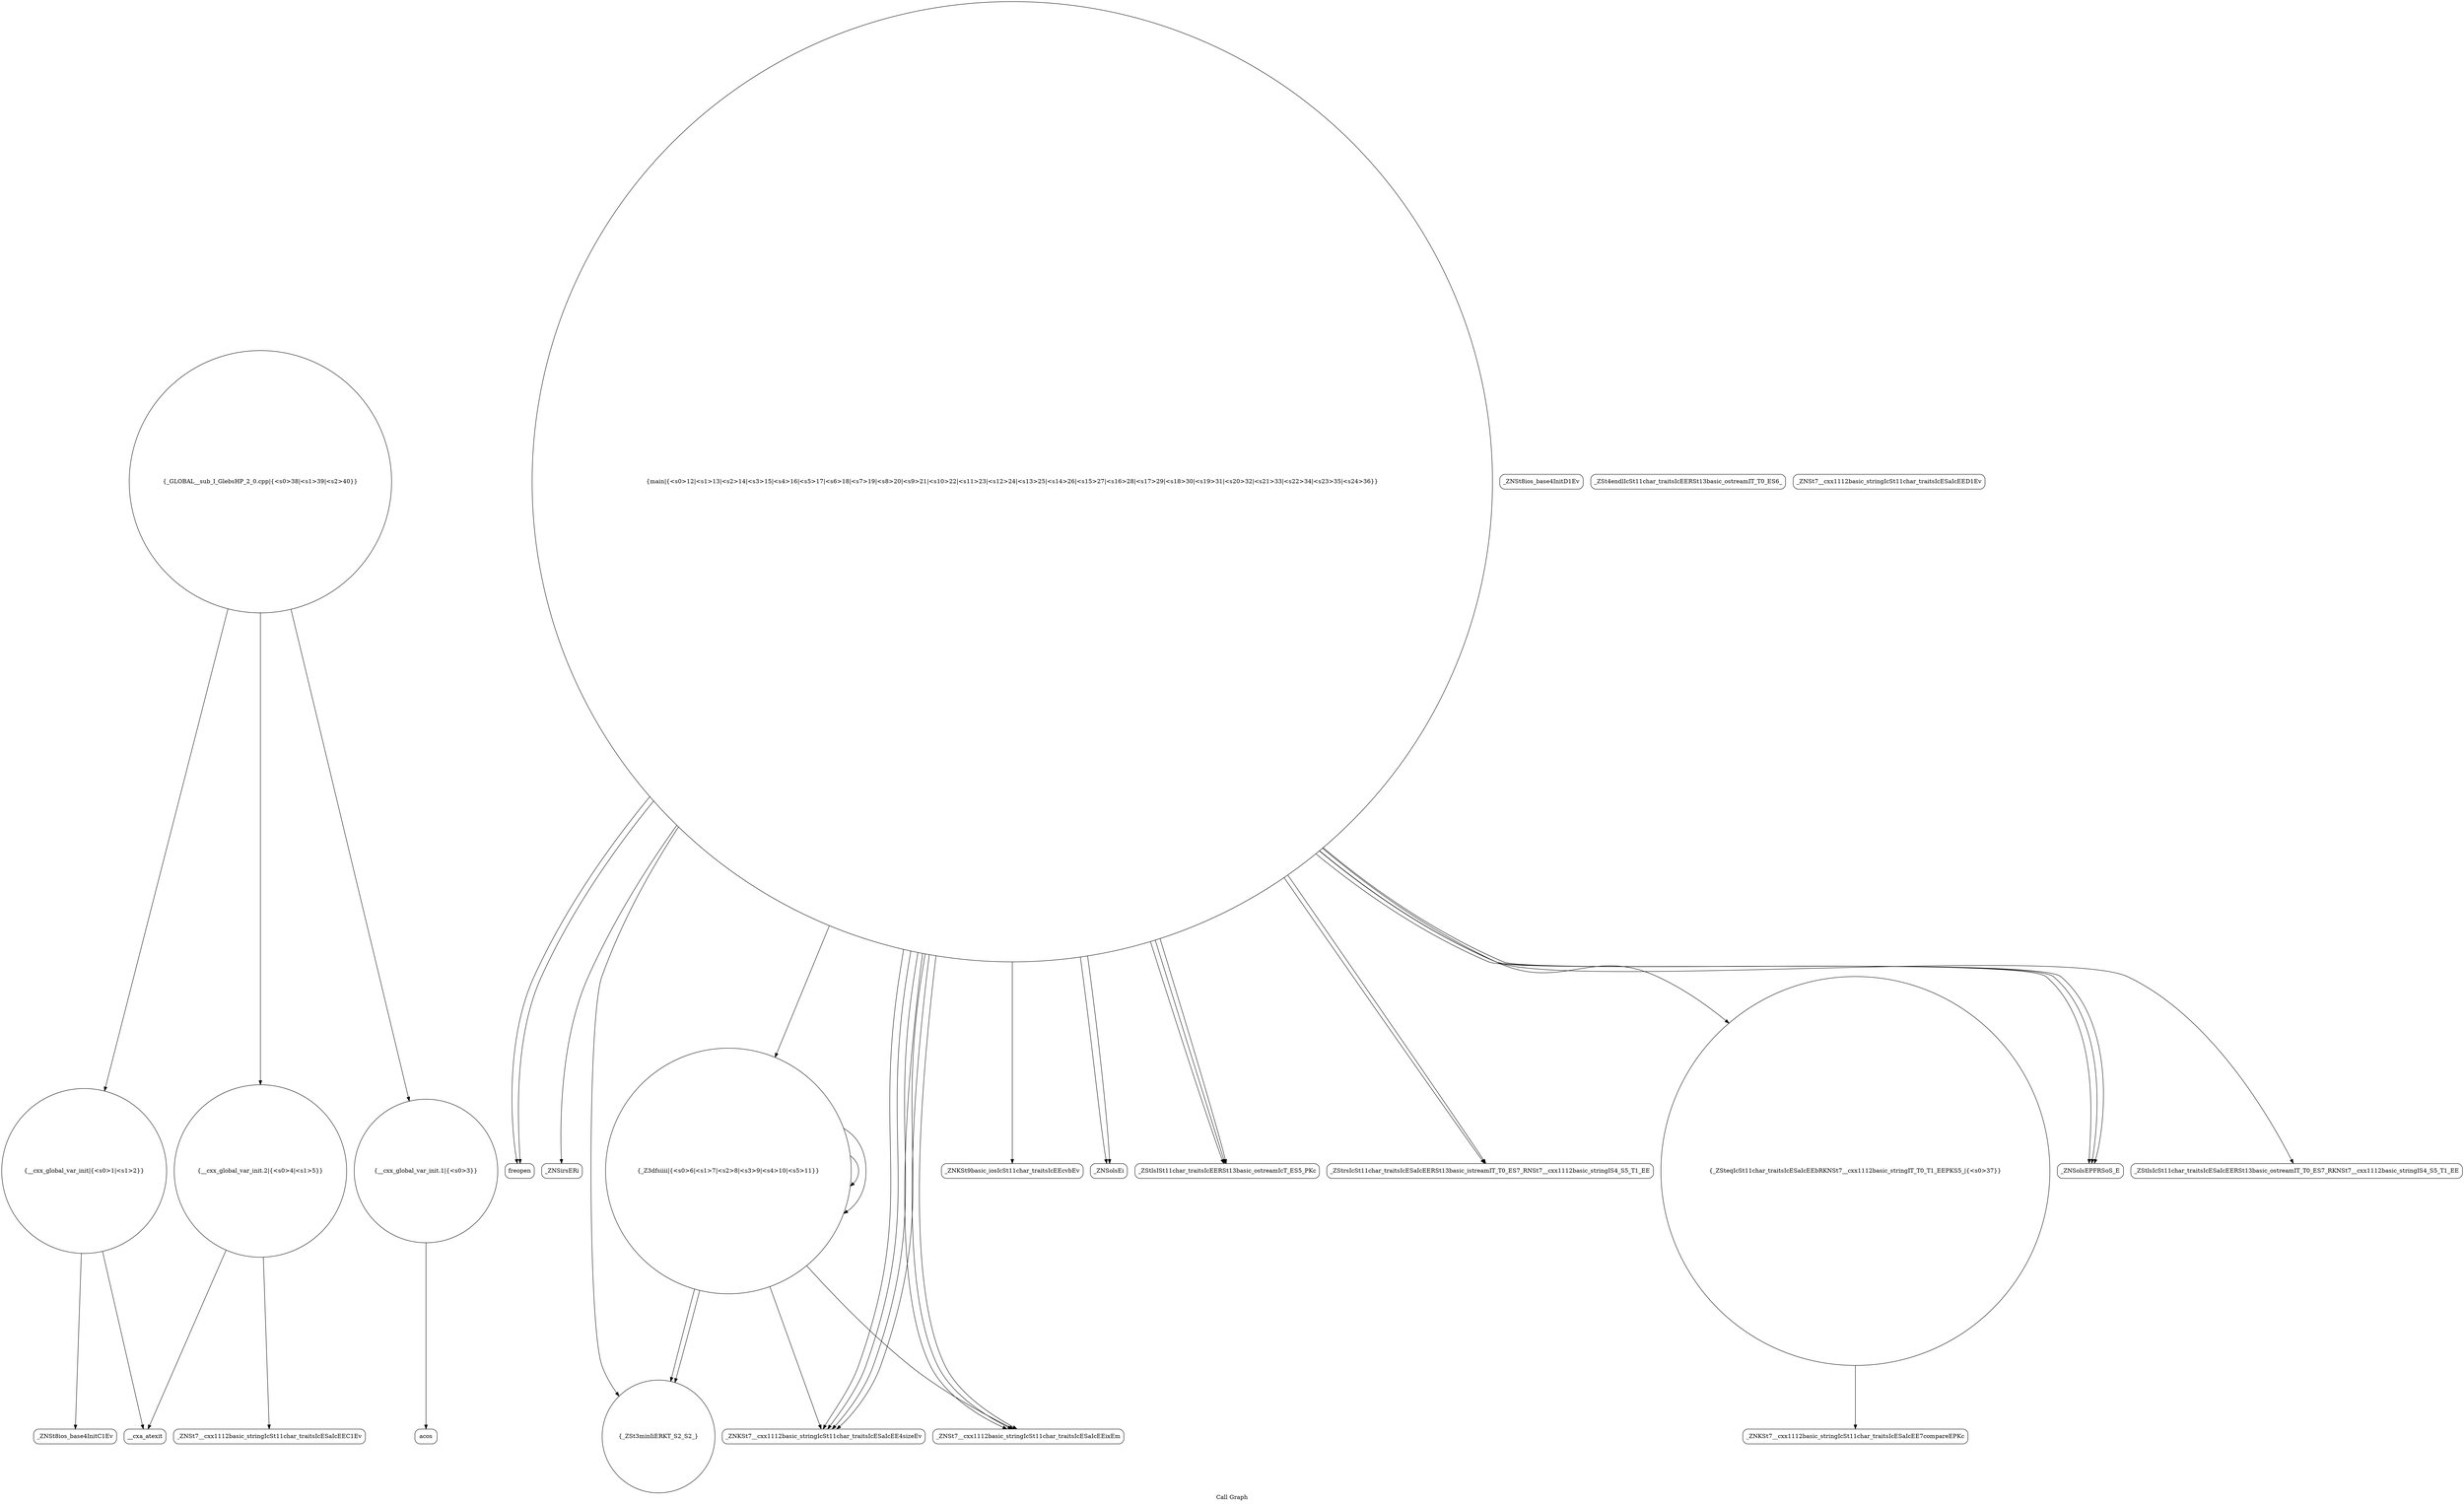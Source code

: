digraph "Call Graph" {
	label="Call Graph";

	Node0x5581cc597bf0 [shape=record,shape=circle,label="{__cxx_global_var_init|{<s0>1|<s1>2}}"];
	Node0x5581cc597bf0:s0 -> Node0x5581cc598080[color=black];
	Node0x5581cc597bf0:s1 -> Node0x5581cc598180[color=black];
	Node0x5581cc598380 [shape=record,shape=Mrecord,label="{_ZNSt7__cxx1112basic_stringIcSt11char_traitsIcESaIcEEC1Ev}"];
	Node0x5581cc598700 [shape=record,shape=Mrecord,label="{freopen}"];
	Node0x5581cc598a80 [shape=record,shape=Mrecord,label="{_ZNSirsERi}"];
	Node0x5581cc598100 [shape=record,shape=Mrecord,label="{_ZNSt8ios_base4InitD1Ev}"];
	Node0x5581cc598480 [shape=record,shape=circle,label="{_Z3dfsiiii|{<s0>6|<s1>7|<s2>8|<s3>9|<s4>10|<s5>11}}"];
	Node0x5581cc598480:s0 -> Node0x5581cc598500[color=black];
	Node0x5581cc598480:s1 -> Node0x5581cc598580[color=black];
	Node0x5581cc598480:s2 -> Node0x5581cc598600[color=black];
	Node0x5581cc598480:s3 -> Node0x5581cc598500[color=black];
	Node0x5581cc598480:s4 -> Node0x5581cc598480[color=black];
	Node0x5581cc598480:s5 -> Node0x5581cc598480[color=black];
	Node0x5581cc598800 [shape=record,shape=Mrecord,label="{_ZNKSt9basic_iosIcSt11char_traitsIcEEcvbEv}"];
	Node0x5581cc598b80 [shape=record,shape=Mrecord,label="{_ZNSolsEi}"];
	Node0x5581cc598200 [shape=record,shape=circle,label="{__cxx_global_var_init.1|{<s0>3}}"];
	Node0x5581cc598200:s0 -> Node0x5581cc598280[color=black];
	Node0x5581cc598580 [shape=record,shape=Mrecord,label="{_ZNKSt7__cxx1112basic_stringIcSt11char_traitsIcESaIcEE4sizeEv}"];
	Node0x5581cc598900 [shape=record,shape=Mrecord,label="{_ZStlsISt11char_traitsIcEERSt13basic_ostreamIcT_ES5_PKc}"];
	Node0x5581cc598c80 [shape=record,shape=circle,label="{_GLOBAL__sub_I_GlebsHP_2_0.cpp|{<s0>38|<s1>39|<s2>40}}"];
	Node0x5581cc598c80:s0 -> Node0x5581cc597bf0[color=black];
	Node0x5581cc598c80:s1 -> Node0x5581cc598200[color=black];
	Node0x5581cc598c80:s2 -> Node0x5581cc598300[color=black];
	Node0x5581cc598300 [shape=record,shape=circle,label="{__cxx_global_var_init.2|{<s0>4|<s1>5}}"];
	Node0x5581cc598300:s0 -> Node0x5581cc598380[color=black];
	Node0x5581cc598300:s1 -> Node0x5581cc598180[color=black];
	Node0x5581cc598680 [shape=record,shape=circle,label="{main|{<s0>12|<s1>13|<s2>14|<s3>15|<s4>16|<s5>17|<s6>18|<s7>19|<s8>20|<s9>21|<s10>22|<s11>23|<s12>24|<s13>25|<s14>26|<s15>27|<s16>28|<s17>29|<s18>30|<s19>31|<s20>32|<s21>33|<s22>34|<s23>35|<s24>36}}"];
	Node0x5581cc598680:s0 -> Node0x5581cc598700[color=black];
	Node0x5581cc598680:s1 -> Node0x5581cc598700[color=black];
	Node0x5581cc598680:s2 -> Node0x5581cc598780[color=black];
	Node0x5581cc598680:s3 -> Node0x5581cc598800[color=black];
	Node0x5581cc598680:s4 -> Node0x5581cc598580[color=black];
	Node0x5581cc598680:s5 -> Node0x5581cc598600[color=black];
	Node0x5581cc598680:s6 -> Node0x5581cc598600[color=black];
	Node0x5581cc598680:s7 -> Node0x5581cc598600[color=black];
	Node0x5581cc598680:s8 -> Node0x5581cc598880[color=black];
	Node0x5581cc598680:s9 -> Node0x5581cc598900[color=black];
	Node0x5581cc598680:s10 -> Node0x5581cc598980[color=black];
	Node0x5581cc598680:s11 -> Node0x5581cc598a80[color=black];
	Node0x5581cc598680:s12 -> Node0x5581cc598780[color=black];
	Node0x5581cc598680:s13 -> Node0x5581cc598b00[color=black];
	Node0x5581cc598680:s14 -> Node0x5581cc598980[color=black];
	Node0x5581cc598680:s15 -> Node0x5581cc598580[color=black];
	Node0x5581cc598680:s16 -> Node0x5581cc598580[color=black];
	Node0x5581cc598680:s17 -> Node0x5581cc598480[color=black];
	Node0x5581cc598680:s18 -> Node0x5581cc598580[color=black];
	Node0x5581cc598680:s19 -> Node0x5581cc598500[color=black];
	Node0x5581cc598680:s20 -> Node0x5581cc598900[color=black];
	Node0x5581cc598680:s21 -> Node0x5581cc598b80[color=black];
	Node0x5581cc598680:s22 -> Node0x5581cc598900[color=black];
	Node0x5581cc598680:s23 -> Node0x5581cc598b80[color=black];
	Node0x5581cc598680:s24 -> Node0x5581cc598980[color=black];
	Node0x5581cc598a00 [shape=record,shape=Mrecord,label="{_ZSt4endlIcSt11char_traitsIcEERSt13basic_ostreamIT_T0_ES6_}"];
	Node0x5581cc598080 [shape=record,shape=Mrecord,label="{_ZNSt8ios_base4InitC1Ev}"];
	Node0x5581cc598400 [shape=record,shape=Mrecord,label="{_ZNSt7__cxx1112basic_stringIcSt11char_traitsIcESaIcEED1Ev}"];
	Node0x5581cc598780 [shape=record,shape=Mrecord,label="{_ZStrsIcSt11char_traitsIcESaIcEERSt13basic_istreamIT_T0_ES7_RNSt7__cxx1112basic_stringIS4_S5_T1_EE}"];
	Node0x5581cc598b00 [shape=record,shape=Mrecord,label="{_ZStlsIcSt11char_traitsIcESaIcEERSt13basic_ostreamIT_T0_ES7_RKNSt7__cxx1112basic_stringIS4_S5_T1_EE}"];
	Node0x5581cc598180 [shape=record,shape=Mrecord,label="{__cxa_atexit}"];
	Node0x5581cc598500 [shape=record,shape=circle,label="{_ZSt3minIiERKT_S2_S2_}"];
	Node0x5581cc598880 [shape=record,shape=circle,label="{_ZSteqIcSt11char_traitsIcESaIcEEbRKNSt7__cxx1112basic_stringIT_T0_T1_EEPKS5_|{<s0>37}}"];
	Node0x5581cc598880:s0 -> Node0x5581cc598c00[color=black];
	Node0x5581cc598c00 [shape=record,shape=Mrecord,label="{_ZNKSt7__cxx1112basic_stringIcSt11char_traitsIcESaIcEE7compareEPKc}"];
	Node0x5581cc598280 [shape=record,shape=Mrecord,label="{acos}"];
	Node0x5581cc598600 [shape=record,shape=Mrecord,label="{_ZNSt7__cxx1112basic_stringIcSt11char_traitsIcESaIcEEixEm}"];
	Node0x5581cc598980 [shape=record,shape=Mrecord,label="{_ZNSolsEPFRSoS_E}"];
}
